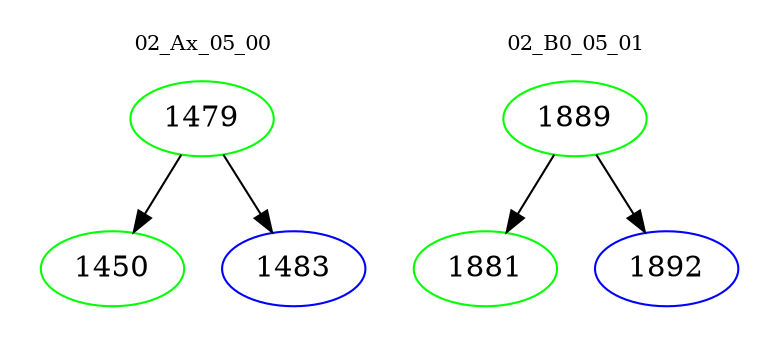 digraph{
subgraph cluster_0 {
color = white
label = "02_Ax_05_00";
fontsize=10;
T0_1479 [label="1479", color="green"]
T0_1479 -> T0_1450 [color="black"]
T0_1450 [label="1450", color="green"]
T0_1479 -> T0_1483 [color="black"]
T0_1483 [label="1483", color="blue"]
}
subgraph cluster_1 {
color = white
label = "02_B0_05_01";
fontsize=10;
T1_1889 [label="1889", color="green"]
T1_1889 -> T1_1881 [color="black"]
T1_1881 [label="1881", color="green"]
T1_1889 -> T1_1892 [color="black"]
T1_1892 [label="1892", color="blue"]
}
}
